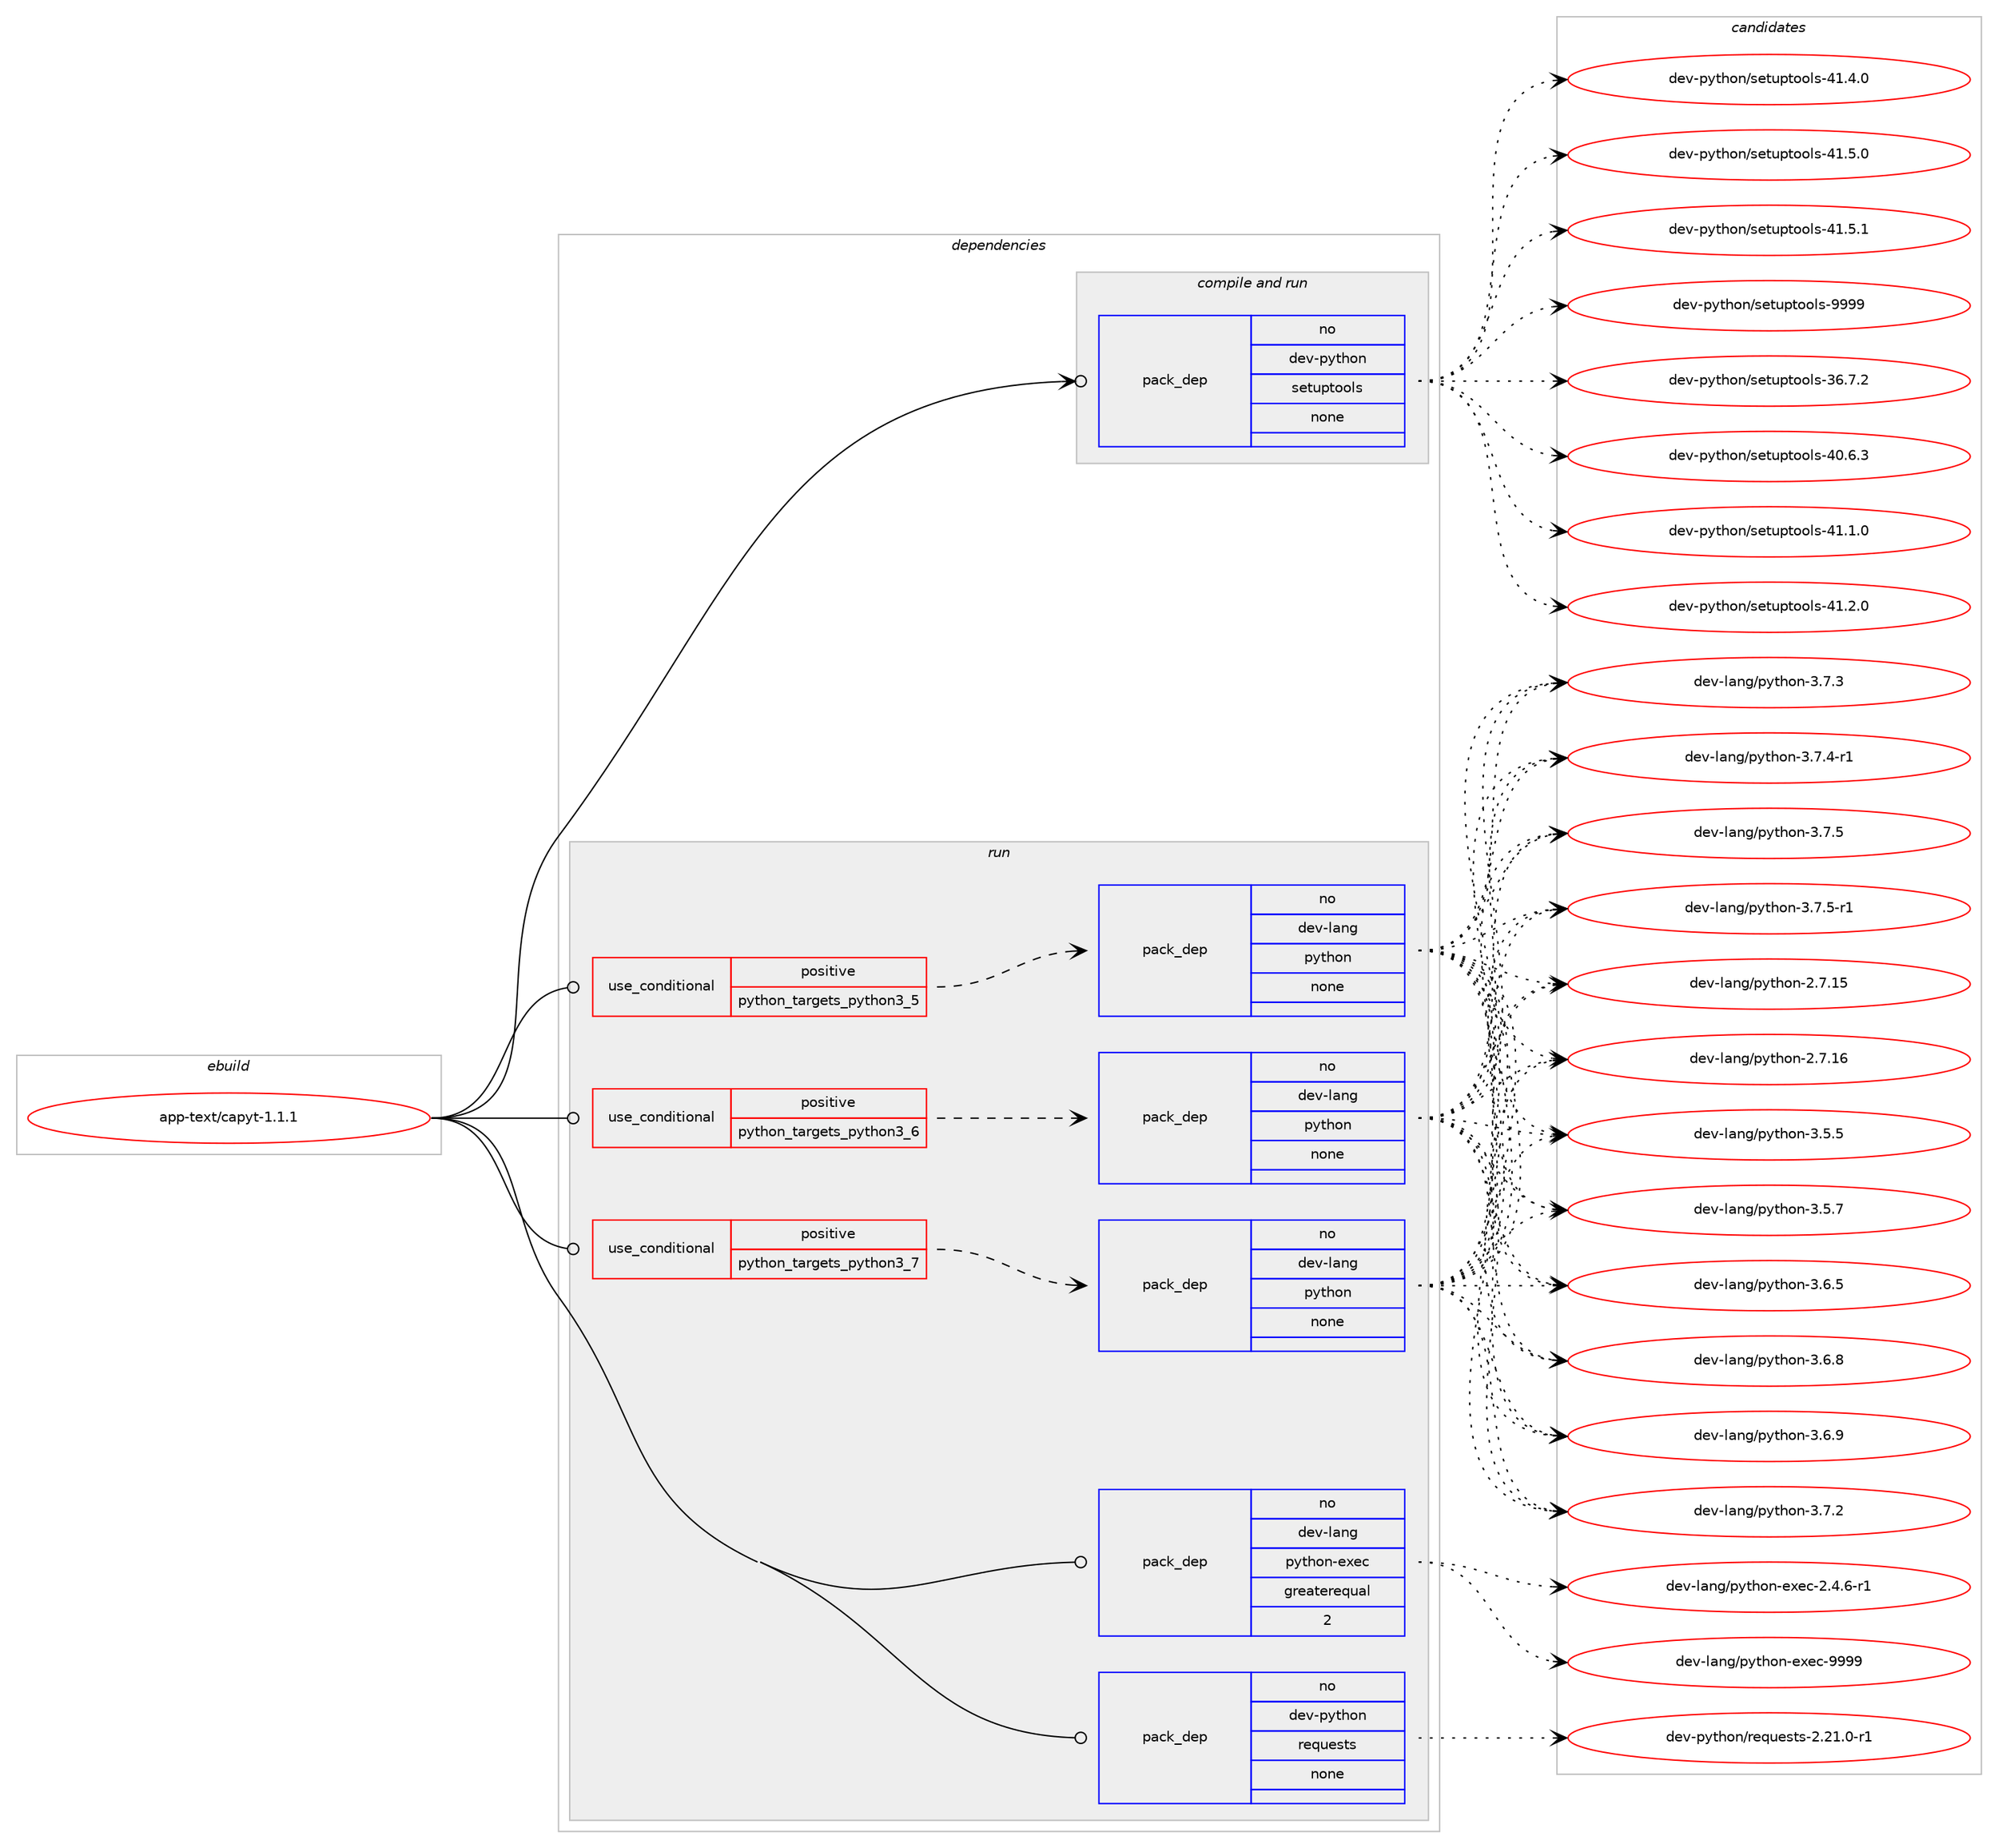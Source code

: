 digraph prolog {

# *************
# Graph options
# *************

newrank=true;
concentrate=true;
compound=true;
graph [rankdir=LR,fontname=Helvetica,fontsize=10,ranksep=1.5];#, ranksep=2.5, nodesep=0.2];
edge  [arrowhead=vee];
node  [fontname=Helvetica,fontsize=10];

# **********
# The ebuild
# **********

subgraph cluster_leftcol {
color=gray;
rank=same;
label=<<i>ebuild</i>>;
id [label="app-text/capyt-1.1.1", color=red, width=4, href="../app-text/capyt-1.1.1.svg"];
}

# ****************
# The dependencies
# ****************

subgraph cluster_midcol {
color=gray;
label=<<i>dependencies</i>>;
subgraph cluster_compile {
fillcolor="#eeeeee";
style=filled;
label=<<i>compile</i>>;
}
subgraph cluster_compileandrun {
fillcolor="#eeeeee";
style=filled;
label=<<i>compile and run</i>>;
subgraph pack377575 {
dependency507960 [label=<<TABLE BORDER="0" CELLBORDER="1" CELLSPACING="0" CELLPADDING="4" WIDTH="220"><TR><TD ROWSPAN="6" CELLPADDING="30">pack_dep</TD></TR><TR><TD WIDTH="110">no</TD></TR><TR><TD>dev-python</TD></TR><TR><TD>setuptools</TD></TR><TR><TD>none</TD></TR><TR><TD></TD></TR></TABLE>>, shape=none, color=blue];
}
id:e -> dependency507960:w [weight=20,style="solid",arrowhead="odotvee"];
}
subgraph cluster_run {
fillcolor="#eeeeee";
style=filled;
label=<<i>run</i>>;
subgraph cond121205 {
dependency507961 [label=<<TABLE BORDER="0" CELLBORDER="1" CELLSPACING="0" CELLPADDING="4"><TR><TD ROWSPAN="3" CELLPADDING="10">use_conditional</TD></TR><TR><TD>positive</TD></TR><TR><TD>python_targets_python3_5</TD></TR></TABLE>>, shape=none, color=red];
subgraph pack377576 {
dependency507962 [label=<<TABLE BORDER="0" CELLBORDER="1" CELLSPACING="0" CELLPADDING="4" WIDTH="220"><TR><TD ROWSPAN="6" CELLPADDING="30">pack_dep</TD></TR><TR><TD WIDTH="110">no</TD></TR><TR><TD>dev-lang</TD></TR><TR><TD>python</TD></TR><TR><TD>none</TD></TR><TR><TD></TD></TR></TABLE>>, shape=none, color=blue];
}
dependency507961:e -> dependency507962:w [weight=20,style="dashed",arrowhead="vee"];
}
id:e -> dependency507961:w [weight=20,style="solid",arrowhead="odot"];
subgraph cond121206 {
dependency507963 [label=<<TABLE BORDER="0" CELLBORDER="1" CELLSPACING="0" CELLPADDING="4"><TR><TD ROWSPAN="3" CELLPADDING="10">use_conditional</TD></TR><TR><TD>positive</TD></TR><TR><TD>python_targets_python3_6</TD></TR></TABLE>>, shape=none, color=red];
subgraph pack377577 {
dependency507964 [label=<<TABLE BORDER="0" CELLBORDER="1" CELLSPACING="0" CELLPADDING="4" WIDTH="220"><TR><TD ROWSPAN="6" CELLPADDING="30">pack_dep</TD></TR><TR><TD WIDTH="110">no</TD></TR><TR><TD>dev-lang</TD></TR><TR><TD>python</TD></TR><TR><TD>none</TD></TR><TR><TD></TD></TR></TABLE>>, shape=none, color=blue];
}
dependency507963:e -> dependency507964:w [weight=20,style="dashed",arrowhead="vee"];
}
id:e -> dependency507963:w [weight=20,style="solid",arrowhead="odot"];
subgraph cond121207 {
dependency507965 [label=<<TABLE BORDER="0" CELLBORDER="1" CELLSPACING="0" CELLPADDING="4"><TR><TD ROWSPAN="3" CELLPADDING="10">use_conditional</TD></TR><TR><TD>positive</TD></TR><TR><TD>python_targets_python3_7</TD></TR></TABLE>>, shape=none, color=red];
subgraph pack377578 {
dependency507966 [label=<<TABLE BORDER="0" CELLBORDER="1" CELLSPACING="0" CELLPADDING="4" WIDTH="220"><TR><TD ROWSPAN="6" CELLPADDING="30">pack_dep</TD></TR><TR><TD WIDTH="110">no</TD></TR><TR><TD>dev-lang</TD></TR><TR><TD>python</TD></TR><TR><TD>none</TD></TR><TR><TD></TD></TR></TABLE>>, shape=none, color=blue];
}
dependency507965:e -> dependency507966:w [weight=20,style="dashed",arrowhead="vee"];
}
id:e -> dependency507965:w [weight=20,style="solid",arrowhead="odot"];
subgraph pack377579 {
dependency507967 [label=<<TABLE BORDER="0" CELLBORDER="1" CELLSPACING="0" CELLPADDING="4" WIDTH="220"><TR><TD ROWSPAN="6" CELLPADDING="30">pack_dep</TD></TR><TR><TD WIDTH="110">no</TD></TR><TR><TD>dev-lang</TD></TR><TR><TD>python-exec</TD></TR><TR><TD>greaterequal</TD></TR><TR><TD>2</TD></TR></TABLE>>, shape=none, color=blue];
}
id:e -> dependency507967:w [weight=20,style="solid",arrowhead="odot"];
subgraph pack377580 {
dependency507968 [label=<<TABLE BORDER="0" CELLBORDER="1" CELLSPACING="0" CELLPADDING="4" WIDTH="220"><TR><TD ROWSPAN="6" CELLPADDING="30">pack_dep</TD></TR><TR><TD WIDTH="110">no</TD></TR><TR><TD>dev-python</TD></TR><TR><TD>requests</TD></TR><TR><TD>none</TD></TR><TR><TD></TD></TR></TABLE>>, shape=none, color=blue];
}
id:e -> dependency507968:w [weight=20,style="solid",arrowhead="odot"];
}
}

# **************
# The candidates
# **************

subgraph cluster_choices {
rank=same;
color=gray;
label=<<i>candidates</i>>;

subgraph choice377575 {
color=black;
nodesep=1;
choice100101118451121211161041111104711510111611711211611111110811545515446554650 [label="dev-python/setuptools-36.7.2", color=red, width=4,href="../dev-python/setuptools-36.7.2.svg"];
choice100101118451121211161041111104711510111611711211611111110811545524846544651 [label="dev-python/setuptools-40.6.3", color=red, width=4,href="../dev-python/setuptools-40.6.3.svg"];
choice100101118451121211161041111104711510111611711211611111110811545524946494648 [label="dev-python/setuptools-41.1.0", color=red, width=4,href="../dev-python/setuptools-41.1.0.svg"];
choice100101118451121211161041111104711510111611711211611111110811545524946504648 [label="dev-python/setuptools-41.2.0", color=red, width=4,href="../dev-python/setuptools-41.2.0.svg"];
choice100101118451121211161041111104711510111611711211611111110811545524946524648 [label="dev-python/setuptools-41.4.0", color=red, width=4,href="../dev-python/setuptools-41.4.0.svg"];
choice100101118451121211161041111104711510111611711211611111110811545524946534648 [label="dev-python/setuptools-41.5.0", color=red, width=4,href="../dev-python/setuptools-41.5.0.svg"];
choice100101118451121211161041111104711510111611711211611111110811545524946534649 [label="dev-python/setuptools-41.5.1", color=red, width=4,href="../dev-python/setuptools-41.5.1.svg"];
choice10010111845112121116104111110471151011161171121161111111081154557575757 [label="dev-python/setuptools-9999", color=red, width=4,href="../dev-python/setuptools-9999.svg"];
dependency507960:e -> choice100101118451121211161041111104711510111611711211611111110811545515446554650:w [style=dotted,weight="100"];
dependency507960:e -> choice100101118451121211161041111104711510111611711211611111110811545524846544651:w [style=dotted,weight="100"];
dependency507960:e -> choice100101118451121211161041111104711510111611711211611111110811545524946494648:w [style=dotted,weight="100"];
dependency507960:e -> choice100101118451121211161041111104711510111611711211611111110811545524946504648:w [style=dotted,weight="100"];
dependency507960:e -> choice100101118451121211161041111104711510111611711211611111110811545524946524648:w [style=dotted,weight="100"];
dependency507960:e -> choice100101118451121211161041111104711510111611711211611111110811545524946534648:w [style=dotted,weight="100"];
dependency507960:e -> choice100101118451121211161041111104711510111611711211611111110811545524946534649:w [style=dotted,weight="100"];
dependency507960:e -> choice10010111845112121116104111110471151011161171121161111111081154557575757:w [style=dotted,weight="100"];
}
subgraph choice377576 {
color=black;
nodesep=1;
choice10010111845108971101034711212111610411111045504655464953 [label="dev-lang/python-2.7.15", color=red, width=4,href="../dev-lang/python-2.7.15.svg"];
choice10010111845108971101034711212111610411111045504655464954 [label="dev-lang/python-2.7.16", color=red, width=4,href="../dev-lang/python-2.7.16.svg"];
choice100101118451089711010347112121116104111110455146534653 [label="dev-lang/python-3.5.5", color=red, width=4,href="../dev-lang/python-3.5.5.svg"];
choice100101118451089711010347112121116104111110455146534655 [label="dev-lang/python-3.5.7", color=red, width=4,href="../dev-lang/python-3.5.7.svg"];
choice100101118451089711010347112121116104111110455146544653 [label="dev-lang/python-3.6.5", color=red, width=4,href="../dev-lang/python-3.6.5.svg"];
choice100101118451089711010347112121116104111110455146544656 [label="dev-lang/python-3.6.8", color=red, width=4,href="../dev-lang/python-3.6.8.svg"];
choice100101118451089711010347112121116104111110455146544657 [label="dev-lang/python-3.6.9", color=red, width=4,href="../dev-lang/python-3.6.9.svg"];
choice100101118451089711010347112121116104111110455146554650 [label="dev-lang/python-3.7.2", color=red, width=4,href="../dev-lang/python-3.7.2.svg"];
choice100101118451089711010347112121116104111110455146554651 [label="dev-lang/python-3.7.3", color=red, width=4,href="../dev-lang/python-3.7.3.svg"];
choice1001011184510897110103471121211161041111104551465546524511449 [label="dev-lang/python-3.7.4-r1", color=red, width=4,href="../dev-lang/python-3.7.4-r1.svg"];
choice100101118451089711010347112121116104111110455146554653 [label="dev-lang/python-3.7.5", color=red, width=4,href="../dev-lang/python-3.7.5.svg"];
choice1001011184510897110103471121211161041111104551465546534511449 [label="dev-lang/python-3.7.5-r1", color=red, width=4,href="../dev-lang/python-3.7.5-r1.svg"];
dependency507962:e -> choice10010111845108971101034711212111610411111045504655464953:w [style=dotted,weight="100"];
dependency507962:e -> choice10010111845108971101034711212111610411111045504655464954:w [style=dotted,weight="100"];
dependency507962:e -> choice100101118451089711010347112121116104111110455146534653:w [style=dotted,weight="100"];
dependency507962:e -> choice100101118451089711010347112121116104111110455146534655:w [style=dotted,weight="100"];
dependency507962:e -> choice100101118451089711010347112121116104111110455146544653:w [style=dotted,weight="100"];
dependency507962:e -> choice100101118451089711010347112121116104111110455146544656:w [style=dotted,weight="100"];
dependency507962:e -> choice100101118451089711010347112121116104111110455146544657:w [style=dotted,weight="100"];
dependency507962:e -> choice100101118451089711010347112121116104111110455146554650:w [style=dotted,weight="100"];
dependency507962:e -> choice100101118451089711010347112121116104111110455146554651:w [style=dotted,weight="100"];
dependency507962:e -> choice1001011184510897110103471121211161041111104551465546524511449:w [style=dotted,weight="100"];
dependency507962:e -> choice100101118451089711010347112121116104111110455146554653:w [style=dotted,weight="100"];
dependency507962:e -> choice1001011184510897110103471121211161041111104551465546534511449:w [style=dotted,weight="100"];
}
subgraph choice377577 {
color=black;
nodesep=1;
choice10010111845108971101034711212111610411111045504655464953 [label="dev-lang/python-2.7.15", color=red, width=4,href="../dev-lang/python-2.7.15.svg"];
choice10010111845108971101034711212111610411111045504655464954 [label="dev-lang/python-2.7.16", color=red, width=4,href="../dev-lang/python-2.7.16.svg"];
choice100101118451089711010347112121116104111110455146534653 [label="dev-lang/python-3.5.5", color=red, width=4,href="../dev-lang/python-3.5.5.svg"];
choice100101118451089711010347112121116104111110455146534655 [label="dev-lang/python-3.5.7", color=red, width=4,href="../dev-lang/python-3.5.7.svg"];
choice100101118451089711010347112121116104111110455146544653 [label="dev-lang/python-3.6.5", color=red, width=4,href="../dev-lang/python-3.6.5.svg"];
choice100101118451089711010347112121116104111110455146544656 [label="dev-lang/python-3.6.8", color=red, width=4,href="../dev-lang/python-3.6.8.svg"];
choice100101118451089711010347112121116104111110455146544657 [label="dev-lang/python-3.6.9", color=red, width=4,href="../dev-lang/python-3.6.9.svg"];
choice100101118451089711010347112121116104111110455146554650 [label="dev-lang/python-3.7.2", color=red, width=4,href="../dev-lang/python-3.7.2.svg"];
choice100101118451089711010347112121116104111110455146554651 [label="dev-lang/python-3.7.3", color=red, width=4,href="../dev-lang/python-3.7.3.svg"];
choice1001011184510897110103471121211161041111104551465546524511449 [label="dev-lang/python-3.7.4-r1", color=red, width=4,href="../dev-lang/python-3.7.4-r1.svg"];
choice100101118451089711010347112121116104111110455146554653 [label="dev-lang/python-3.7.5", color=red, width=4,href="../dev-lang/python-3.7.5.svg"];
choice1001011184510897110103471121211161041111104551465546534511449 [label="dev-lang/python-3.7.5-r1", color=red, width=4,href="../dev-lang/python-3.7.5-r1.svg"];
dependency507964:e -> choice10010111845108971101034711212111610411111045504655464953:w [style=dotted,weight="100"];
dependency507964:e -> choice10010111845108971101034711212111610411111045504655464954:w [style=dotted,weight="100"];
dependency507964:e -> choice100101118451089711010347112121116104111110455146534653:w [style=dotted,weight="100"];
dependency507964:e -> choice100101118451089711010347112121116104111110455146534655:w [style=dotted,weight="100"];
dependency507964:e -> choice100101118451089711010347112121116104111110455146544653:w [style=dotted,weight="100"];
dependency507964:e -> choice100101118451089711010347112121116104111110455146544656:w [style=dotted,weight="100"];
dependency507964:e -> choice100101118451089711010347112121116104111110455146544657:w [style=dotted,weight="100"];
dependency507964:e -> choice100101118451089711010347112121116104111110455146554650:w [style=dotted,weight="100"];
dependency507964:e -> choice100101118451089711010347112121116104111110455146554651:w [style=dotted,weight="100"];
dependency507964:e -> choice1001011184510897110103471121211161041111104551465546524511449:w [style=dotted,weight="100"];
dependency507964:e -> choice100101118451089711010347112121116104111110455146554653:w [style=dotted,weight="100"];
dependency507964:e -> choice1001011184510897110103471121211161041111104551465546534511449:w [style=dotted,weight="100"];
}
subgraph choice377578 {
color=black;
nodesep=1;
choice10010111845108971101034711212111610411111045504655464953 [label="dev-lang/python-2.7.15", color=red, width=4,href="../dev-lang/python-2.7.15.svg"];
choice10010111845108971101034711212111610411111045504655464954 [label="dev-lang/python-2.7.16", color=red, width=4,href="../dev-lang/python-2.7.16.svg"];
choice100101118451089711010347112121116104111110455146534653 [label="dev-lang/python-3.5.5", color=red, width=4,href="../dev-lang/python-3.5.5.svg"];
choice100101118451089711010347112121116104111110455146534655 [label="dev-lang/python-3.5.7", color=red, width=4,href="../dev-lang/python-3.5.7.svg"];
choice100101118451089711010347112121116104111110455146544653 [label="dev-lang/python-3.6.5", color=red, width=4,href="../dev-lang/python-3.6.5.svg"];
choice100101118451089711010347112121116104111110455146544656 [label="dev-lang/python-3.6.8", color=red, width=4,href="../dev-lang/python-3.6.8.svg"];
choice100101118451089711010347112121116104111110455146544657 [label="dev-lang/python-3.6.9", color=red, width=4,href="../dev-lang/python-3.6.9.svg"];
choice100101118451089711010347112121116104111110455146554650 [label="dev-lang/python-3.7.2", color=red, width=4,href="../dev-lang/python-3.7.2.svg"];
choice100101118451089711010347112121116104111110455146554651 [label="dev-lang/python-3.7.3", color=red, width=4,href="../dev-lang/python-3.7.3.svg"];
choice1001011184510897110103471121211161041111104551465546524511449 [label="dev-lang/python-3.7.4-r1", color=red, width=4,href="../dev-lang/python-3.7.4-r1.svg"];
choice100101118451089711010347112121116104111110455146554653 [label="dev-lang/python-3.7.5", color=red, width=4,href="../dev-lang/python-3.7.5.svg"];
choice1001011184510897110103471121211161041111104551465546534511449 [label="dev-lang/python-3.7.5-r1", color=red, width=4,href="../dev-lang/python-3.7.5-r1.svg"];
dependency507966:e -> choice10010111845108971101034711212111610411111045504655464953:w [style=dotted,weight="100"];
dependency507966:e -> choice10010111845108971101034711212111610411111045504655464954:w [style=dotted,weight="100"];
dependency507966:e -> choice100101118451089711010347112121116104111110455146534653:w [style=dotted,weight="100"];
dependency507966:e -> choice100101118451089711010347112121116104111110455146534655:w [style=dotted,weight="100"];
dependency507966:e -> choice100101118451089711010347112121116104111110455146544653:w [style=dotted,weight="100"];
dependency507966:e -> choice100101118451089711010347112121116104111110455146544656:w [style=dotted,weight="100"];
dependency507966:e -> choice100101118451089711010347112121116104111110455146544657:w [style=dotted,weight="100"];
dependency507966:e -> choice100101118451089711010347112121116104111110455146554650:w [style=dotted,weight="100"];
dependency507966:e -> choice100101118451089711010347112121116104111110455146554651:w [style=dotted,weight="100"];
dependency507966:e -> choice1001011184510897110103471121211161041111104551465546524511449:w [style=dotted,weight="100"];
dependency507966:e -> choice100101118451089711010347112121116104111110455146554653:w [style=dotted,weight="100"];
dependency507966:e -> choice1001011184510897110103471121211161041111104551465546534511449:w [style=dotted,weight="100"];
}
subgraph choice377579 {
color=black;
nodesep=1;
choice10010111845108971101034711212111610411111045101120101994550465246544511449 [label="dev-lang/python-exec-2.4.6-r1", color=red, width=4,href="../dev-lang/python-exec-2.4.6-r1.svg"];
choice10010111845108971101034711212111610411111045101120101994557575757 [label="dev-lang/python-exec-9999", color=red, width=4,href="../dev-lang/python-exec-9999.svg"];
dependency507967:e -> choice10010111845108971101034711212111610411111045101120101994550465246544511449:w [style=dotted,weight="100"];
dependency507967:e -> choice10010111845108971101034711212111610411111045101120101994557575757:w [style=dotted,weight="100"];
}
subgraph choice377580 {
color=black;
nodesep=1;
choice1001011184511212111610411111047114101113117101115116115455046504946484511449 [label="dev-python/requests-2.21.0-r1", color=red, width=4,href="../dev-python/requests-2.21.0-r1.svg"];
dependency507968:e -> choice1001011184511212111610411111047114101113117101115116115455046504946484511449:w [style=dotted,weight="100"];
}
}

}
